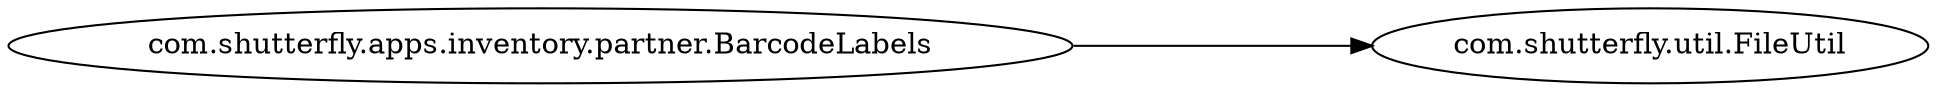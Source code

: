 digraph dependencyGraph {
 concentrate=true;
 rankdir="LR"; 
ranksep="2.0";
"com.shutterfly.apps.inventory.partner.BarcodeLabels"; 
"com.shutterfly.apps.inventory.partner.BarcodeLabels"->"com.shutterfly.util.FileUtil";
splines="ortho";
}